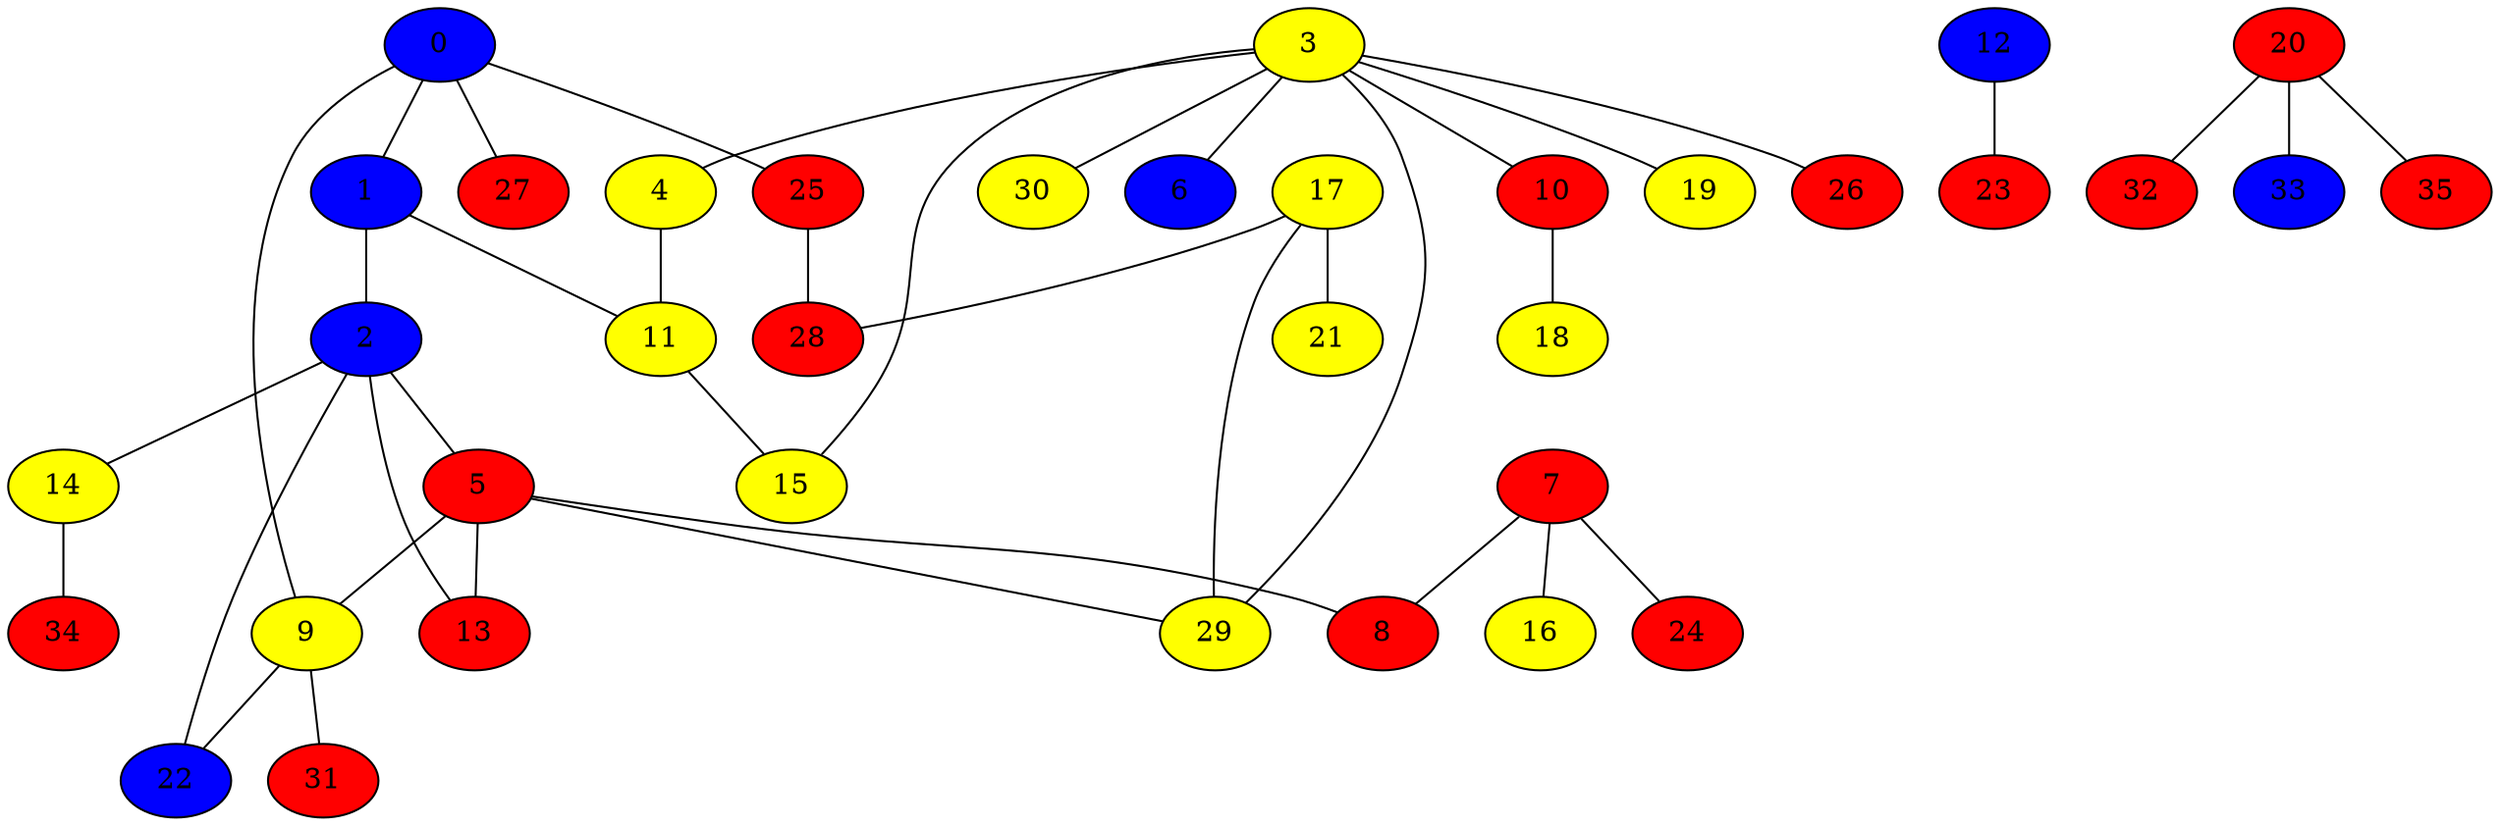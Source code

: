 graph {
0 [style = filled fillcolor = blue];
1 [style = filled fillcolor = blue];
2 [style = filled fillcolor = blue];
3 [style = filled fillcolor = yellow];
4 [style = filled fillcolor = yellow];
5 [style = filled fillcolor = red];
6 [style = filled fillcolor = blue];
7 [style = filled fillcolor = red];
8 [style = filled fillcolor = red];
9 [style = filled fillcolor = yellow];
10 [style = filled fillcolor = red];
11 [style = filled fillcolor = yellow];
12 [style = filled fillcolor = blue];
13 [style = filled fillcolor = red];
14 [style = filled fillcolor = yellow];
15 [style = filled fillcolor = yellow];
16 [style = filled fillcolor = yellow];
17 [style = filled fillcolor = yellow];
18 [style = filled fillcolor = yellow];
19 [style = filled fillcolor = yellow];
20 [style = filled fillcolor = red];
21 [style = filled fillcolor = yellow];
22 [style = filled fillcolor = blue];
23 [style = filled fillcolor = red];
24 [style = filled fillcolor = red];
25 [style = filled fillcolor = red];
26 [style = filled fillcolor = red];
27 [style = filled fillcolor = red];
28 [style = filled fillcolor = red];
29 [style = filled fillcolor = yellow];
30 [style = filled fillcolor = yellow];
31 [style = filled fillcolor = red];
32 [style = filled fillcolor = red];
33 [style = filled fillcolor = blue];
34 [style = filled fillcolor = red];
35 [style = filled fillcolor = red];
0 -- 27;
0 -- 25;
0 -- 9;
0 -- 1;
1 -- 2;
1 -- 11;
2 -- 5;
2 -- 13;
2 -- 14;
2 -- 22;
3 -- 4;
3 -- 6;
3 -- 10;
3 -- 15;
3 -- 19;
3 -- 26;
3 -- 29;
3 -- 30;
4 -- 11;
5 -- 8;
5 -- 9;
5 -- 13;
5 -- 29;
7 -- 8;
7 -- 16;
7 -- 24;
9 -- 22;
9 -- 31;
10 -- 18;
11 -- 15;
12 -- 23;
14 -- 34;
17 -- 21;
17 -- 28;
17 -- 29;
20 -- 32;
20 -- 33;
20 -- 35;
25 -- 28;
}
